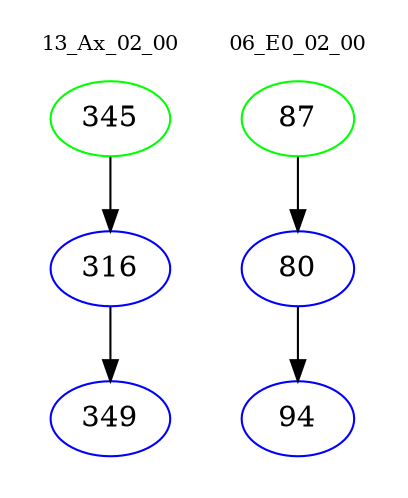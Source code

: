 digraph{
subgraph cluster_0 {
color = white
label = "13_Ax_02_00";
fontsize=10;
T0_345 [label="345", color="green"]
T0_345 -> T0_316 [color="black"]
T0_316 [label="316", color="blue"]
T0_316 -> T0_349 [color="black"]
T0_349 [label="349", color="blue"]
}
subgraph cluster_1 {
color = white
label = "06_E0_02_00";
fontsize=10;
T1_87 [label="87", color="green"]
T1_87 -> T1_80 [color="black"]
T1_80 [label="80", color="blue"]
T1_80 -> T1_94 [color="black"]
T1_94 [label="94", color="blue"]
}
}
